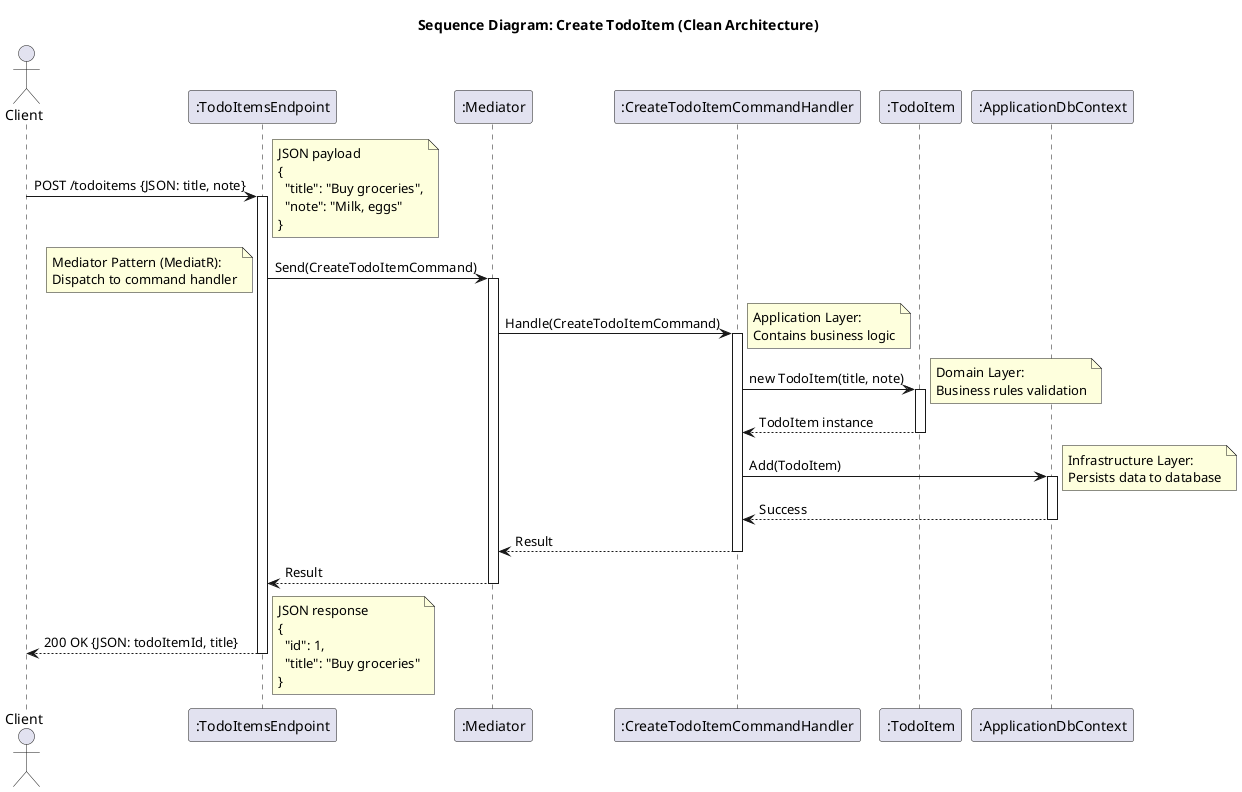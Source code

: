 @startuml
actor Client
participant ":TodoItemsEndpoint" as Endpoint
participant ":Mediator" as Mediator
participant ":CreateTodoItemCommandHandler" as Handler
participant ":TodoItem" as Entity
participant ":ApplicationDbContext" as DbContext

title Sequence Diagram: Create TodoItem (Clean Architecture)

' Client gửi yêu cầu POST với JSON
Client -> Endpoint: POST /todoitems {JSON: title, note}
note right: JSON payload\n{\n  "title": "Buy groceries",\n  "note": "Milk, eggs"\n}
activate Endpoint

' Endpoint gửi command qua Mediator
Endpoint -> Mediator: Send(CreateTodoItemCommand)
note left: Mediator Pattern (MediatR):\nDispatch to command handler
activate Mediator

' Mediator gọi Command Handler
Mediator -> Handler: Handle(CreateTodoItemCommand)
note right: Application Layer:\nContains business logic
activate Handler

' Handler tạo Entity
Handler -> Entity: new TodoItem(title, note)
note right: Domain Layer:\nBusiness rules validation
activate Entity
Entity --> Handler: TodoItem instance
deactivate Entity

' Handler lưu vào database qua DbContext
Handler -> DbContext: Add(TodoItem)
note right: Infrastructure Layer:\nPersists data to database
activate DbContext
DbContext --> Handler: Success
deactivate DbContext

' Kết quả trả về qua các layer
Handler --> Mediator: Result
deactivate Handler
Mediator --> Endpoint: Result
deactivate Mediator
Endpoint --> Client: 200 OK {JSON: todoItemId, title}
note right: JSON response\n{\n  "id": 1,\n  "title": "Buy groceries"\n}
deactivate Endpoint

@enduml